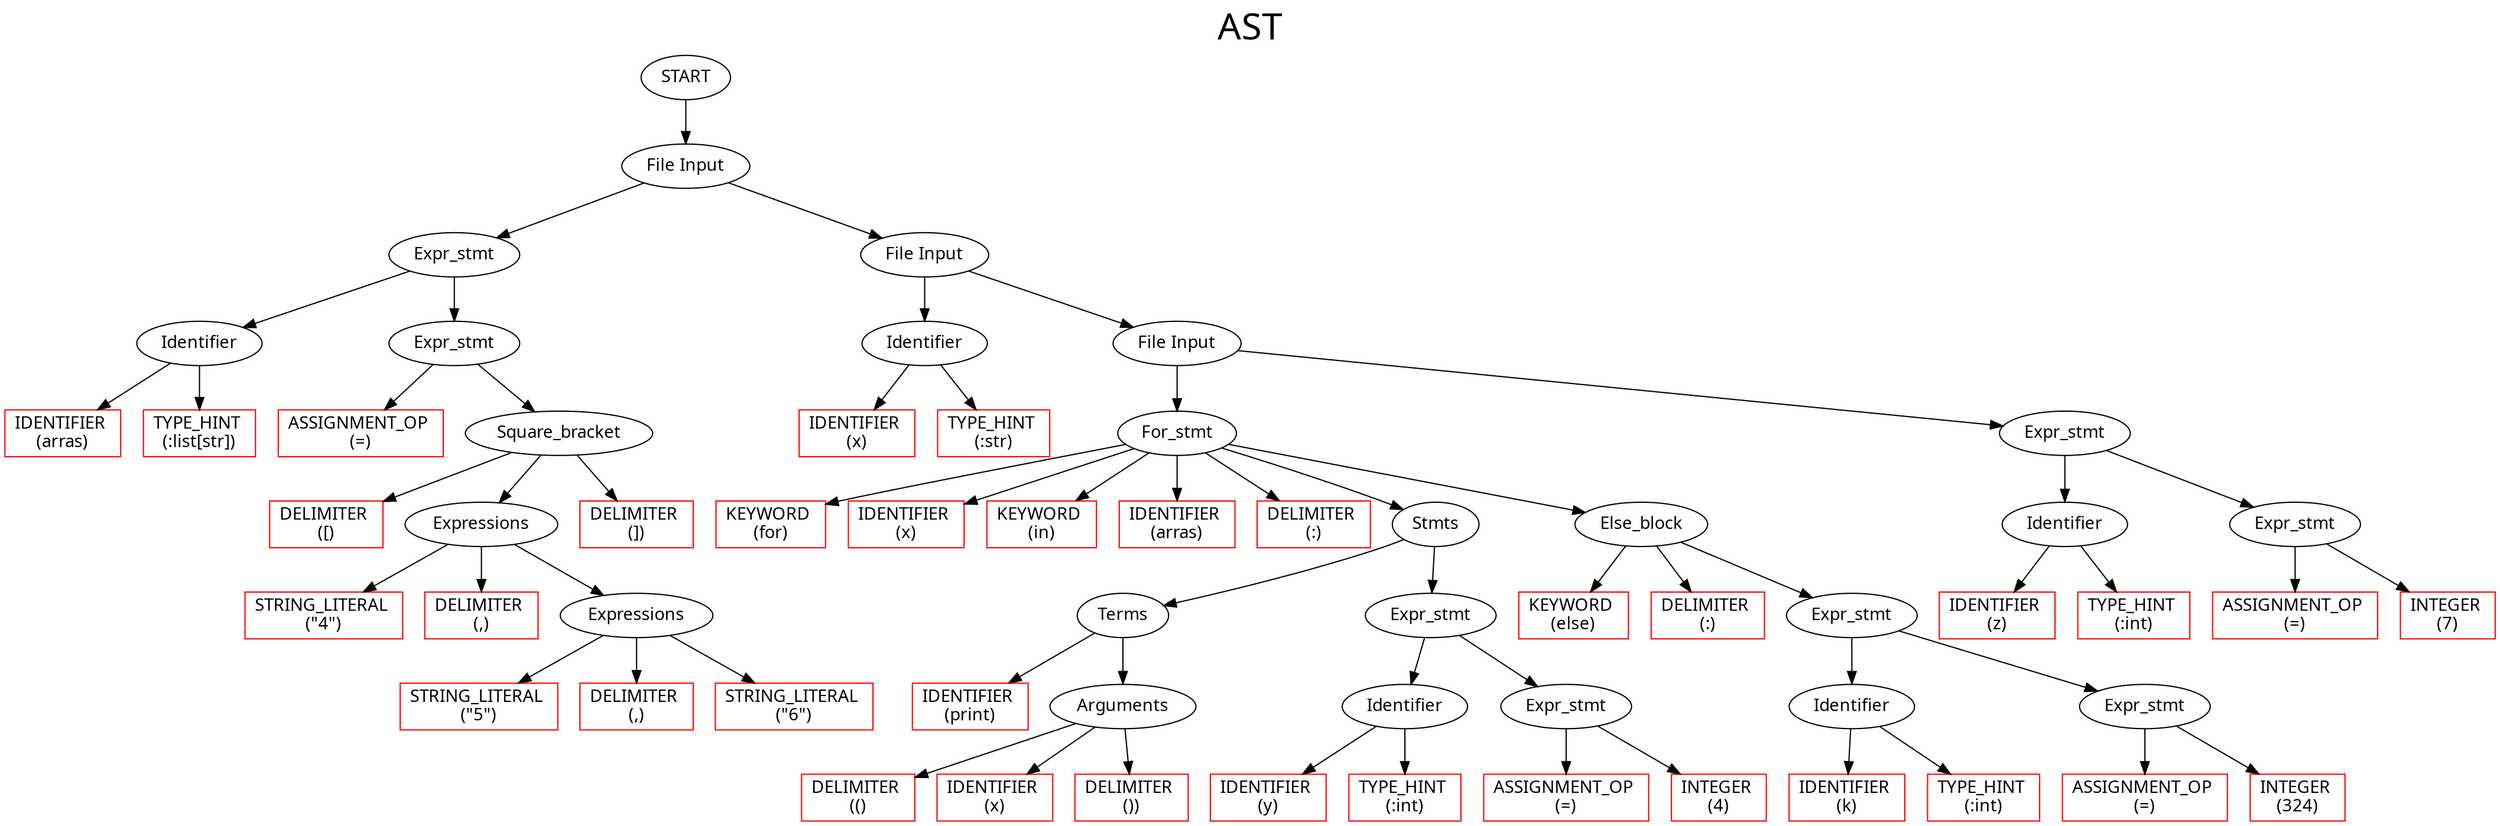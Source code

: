 digraph G{

label     = "AST"
fontname  = "Cascadia code"
fontsize  = 30
labelloc  = t

node   [ fontname="Cascadia code" ]
	219		[ style = solid label = "START"  ];
	219 -> 218
	218		[ style = solid label = "File Input"  ];
	218 -> 62
	62		[ style = solid label = "Expr_stmt"  ];
	62 -> 2
	2		[ style = solid label = "Identifier"  ];
	2 -> 0
	0		[ style = solid label = "IDENTIFIER 
(arras)" color = red shape = rectangle ];
	2 -> 1
	1		[ style = solid label = "TYPE_HINT 
(:list[str])" color = red shape = rectangle ];
	62 -> 61
	61		[ style = solid label = "Expr_stmt"  ];
	61 -> 3
	3		[ style = solid label = "ASSIGNMENT_OP 
(=)" color = red shape = rectangle ];
	61 -> 50
	50		[ style = solid label = "Square_bracket"  ];
	50 -> 14
	14		[ style = solid label = "DELIMITER 
([)" color = red shape = rectangle ];
	50 -> 49
	49		[ style = solid label = "Expressions"  ];
	49 -> 15
	15		[ style = solid label = "STRING_LITERAL 
(\"4\")" color = red shape = rectangle ];
	49 -> 16
	16		[ style = solid label = "DELIMITER 
(,)" color = red shape = rectangle ];
	49 -> 48
	48		[ style = solid label = "Expressions"  ];
	48 -> 26
	26		[ style = solid label = "STRING_LITERAL 
(\"5\")" color = red shape = rectangle ];
	48 -> 27
	27		[ style = solid label = "DELIMITER 
(,)" color = red shape = rectangle ];
	48 -> 37
	37		[ style = solid label = "STRING_LITERAL 
(\"6\")" color = red shape = rectangle ];
	50 -> 38
	38		[ style = solid label = "DELIMITER 
(])" color = red shape = rectangle ];
	218 -> 217
	217		[ style = solid label = "File Input"  ];
	217 -> 66
	66		[ style = solid label = "Identifier"  ];
	66 -> 64
	64		[ style = solid label = "IDENTIFIER 
(x)" color = red shape = rectangle ];
	66 -> 65
	65		[ style = solid label = "TYPE_HINT 
(:str)" color = red shape = rectangle ];
	217 -> 216
	216		[ style = solid label = "File Input"  ];
	216 -> 186
	186		[ style = solid label = "For_stmt"  ];
	186 -> 78
	78		[ style = solid label = "KEYWORD 
(for)" color = red shape = rectangle ];
	186 -> 79
	79		[ style = solid label = "IDENTIFIER 
(x)" color = red shape = rectangle ];
	186 -> 80
	80		[ style = solid label = "KEYWORD 
(in)" color = red shape = rectangle ];
	186 -> 88
	88		[ style = solid label = "IDENTIFIER 
(arras)" color = red shape = rectangle ];
	186 -> 89
	89		[ style = solid label = "DELIMITER 
(:)" color = red shape = rectangle ];
	186 -> 154
	154		[ style = solid label = "Stmts"  ];
	154 -> 115
	115		[ style = solid label = "Terms"  ];
	115 -> 100
	100		[ style = solid label = "IDENTIFIER 
(print)" color = red shape = rectangle ];
	115 -> 113
	113		[ style = solid label = "Arguments"  ];
	113 -> 101
	101		[ style = solid label = "DELIMITER 
(()" color = red shape = rectangle ];
	113 -> 102
	102		[ style = solid label = "IDENTIFIER 
(x)" color = red shape = rectangle ];
	113 -> 103
	103		[ style = solid label = "DELIMITER 
())" color = red shape = rectangle ];
	154 -> 152
	152		[ style = solid label = "Expr_stmt"  ];
	152 -> 128
	128		[ style = solid label = "Identifier"  ];
	128 -> 126
	126		[ style = solid label = "IDENTIFIER 
(y)" color = red shape = rectangle ];
	128 -> 127
	127		[ style = solid label = "TYPE_HINT 
(:int)" color = red shape = rectangle ];
	152 -> 151
	151		[ style = solid label = "Expr_stmt"  ];
	151 -> 129
	129		[ style = solid label = "ASSIGNMENT_OP 
(=)" color = red shape = rectangle ];
	151 -> 140
	140		[ style = solid label = "INTEGER 
(4)" color = red shape = rectangle ];
	186 -> 185
	185		[ style = solid label = "Else_block"  ];
	185 -> 155
	155		[ style = solid label = "KEYWORD 
(else)" color = red shape = rectangle ];
	185 -> 156
	156		[ style = solid label = "DELIMITER 
(:)" color = red shape = rectangle ];
	185 -> 183
	183		[ style = solid label = "Expr_stmt"  ];
	183 -> 159
	159		[ style = solid label = "Identifier"  ];
	159 -> 157
	157		[ style = solid label = "IDENTIFIER 
(k)" color = red shape = rectangle ];
	159 -> 158
	158		[ style = solid label = "TYPE_HINT 
(:int)" color = red shape = rectangle ];
	183 -> 182
	182		[ style = solid label = "Expr_stmt"  ];
	182 -> 160
	160		[ style = solid label = "ASSIGNMENT_OP 
(=)" color = red shape = rectangle ];
	182 -> 171
	171		[ style = solid label = "INTEGER 
(324)" color = red shape = rectangle ];
	216 -> 213
	213		[ style = solid label = "Expr_stmt"  ];
	213 -> 189
	189		[ style = solid label = "Identifier"  ];
	189 -> 187
	187		[ style = solid label = "IDENTIFIER 
(z)" color = red shape = rectangle ];
	189 -> 188
	188		[ style = solid label = "TYPE_HINT 
(:int)" color = red shape = rectangle ];
	213 -> 212
	212		[ style = solid label = "Expr_stmt"  ];
	212 -> 190
	190		[ style = solid label = "ASSIGNMENT_OP 
(=)" color = red shape = rectangle ];
	212 -> 201
	201		[ style = solid label = "INTEGER 
(7)" color = red shape = rectangle ];
}
